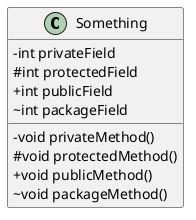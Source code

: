 @startuml
skinparam classAttributeIconSize 0
class Something{
    -int privateField
    #int protectedField
    +int publicField
    ~int packageField

    -void privateMethod()
    #void protectedMethod()
    +void publicMethod()
    ~void packageMethod()
}
@enduml
